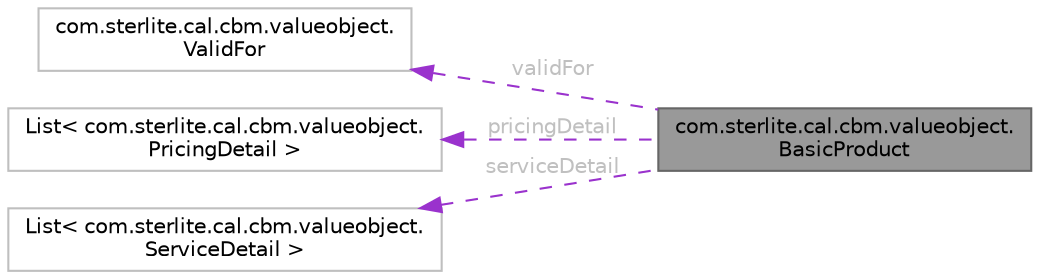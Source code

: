 digraph "com.sterlite.cal.cbm.valueobject.BasicProduct"
{
 // LATEX_PDF_SIZE
  bgcolor="transparent";
  edge [fontname=Helvetica,fontsize=10,labelfontname=Helvetica,labelfontsize=10];
  node [fontname=Helvetica,fontsize=10,shape=box,height=0.2,width=0.4];
  rankdir="LR";
  Node1 [id="Node000001",label="com.sterlite.cal.cbm.valueobject.\lBasicProduct",height=0.2,width=0.4,color="gray40", fillcolor="grey60", style="filled", fontcolor="black",tooltip=" "];
  Node2 -> Node1 [id="edge1_Node000001_Node000002",dir="back",color="darkorchid3",style="dashed",tooltip=" ",label=" validFor",fontcolor="grey" ];
  Node2 [id="Node000002",label="com.sterlite.cal.cbm.valueobject.\lValidFor",height=0.2,width=0.4,color="grey75", fillcolor="white", style="filled",URL="$classcom_1_1sterlite_1_1cal_1_1cbm_1_1valueobject_1_1_valid_for.html",tooltip=" "];
  Node3 -> Node1 [id="edge2_Node000001_Node000003",dir="back",color="darkorchid3",style="dashed",tooltip=" ",label=" pricingDetail",fontcolor="grey" ];
  Node3 [id="Node000003",label="List\< com.sterlite.cal.cbm.valueobject.\lPricingDetail \>",height=0.2,width=0.4,color="grey75", fillcolor="white", style="filled",tooltip=" "];
  Node4 -> Node1 [id="edge3_Node000001_Node000004",dir="back",color="darkorchid3",style="dashed",tooltip=" ",label=" serviceDetail",fontcolor="grey" ];
  Node4 [id="Node000004",label="List\< com.sterlite.cal.cbm.valueobject.\lServiceDetail \>",height=0.2,width=0.4,color="grey75", fillcolor="white", style="filled",tooltip=" "];
}

